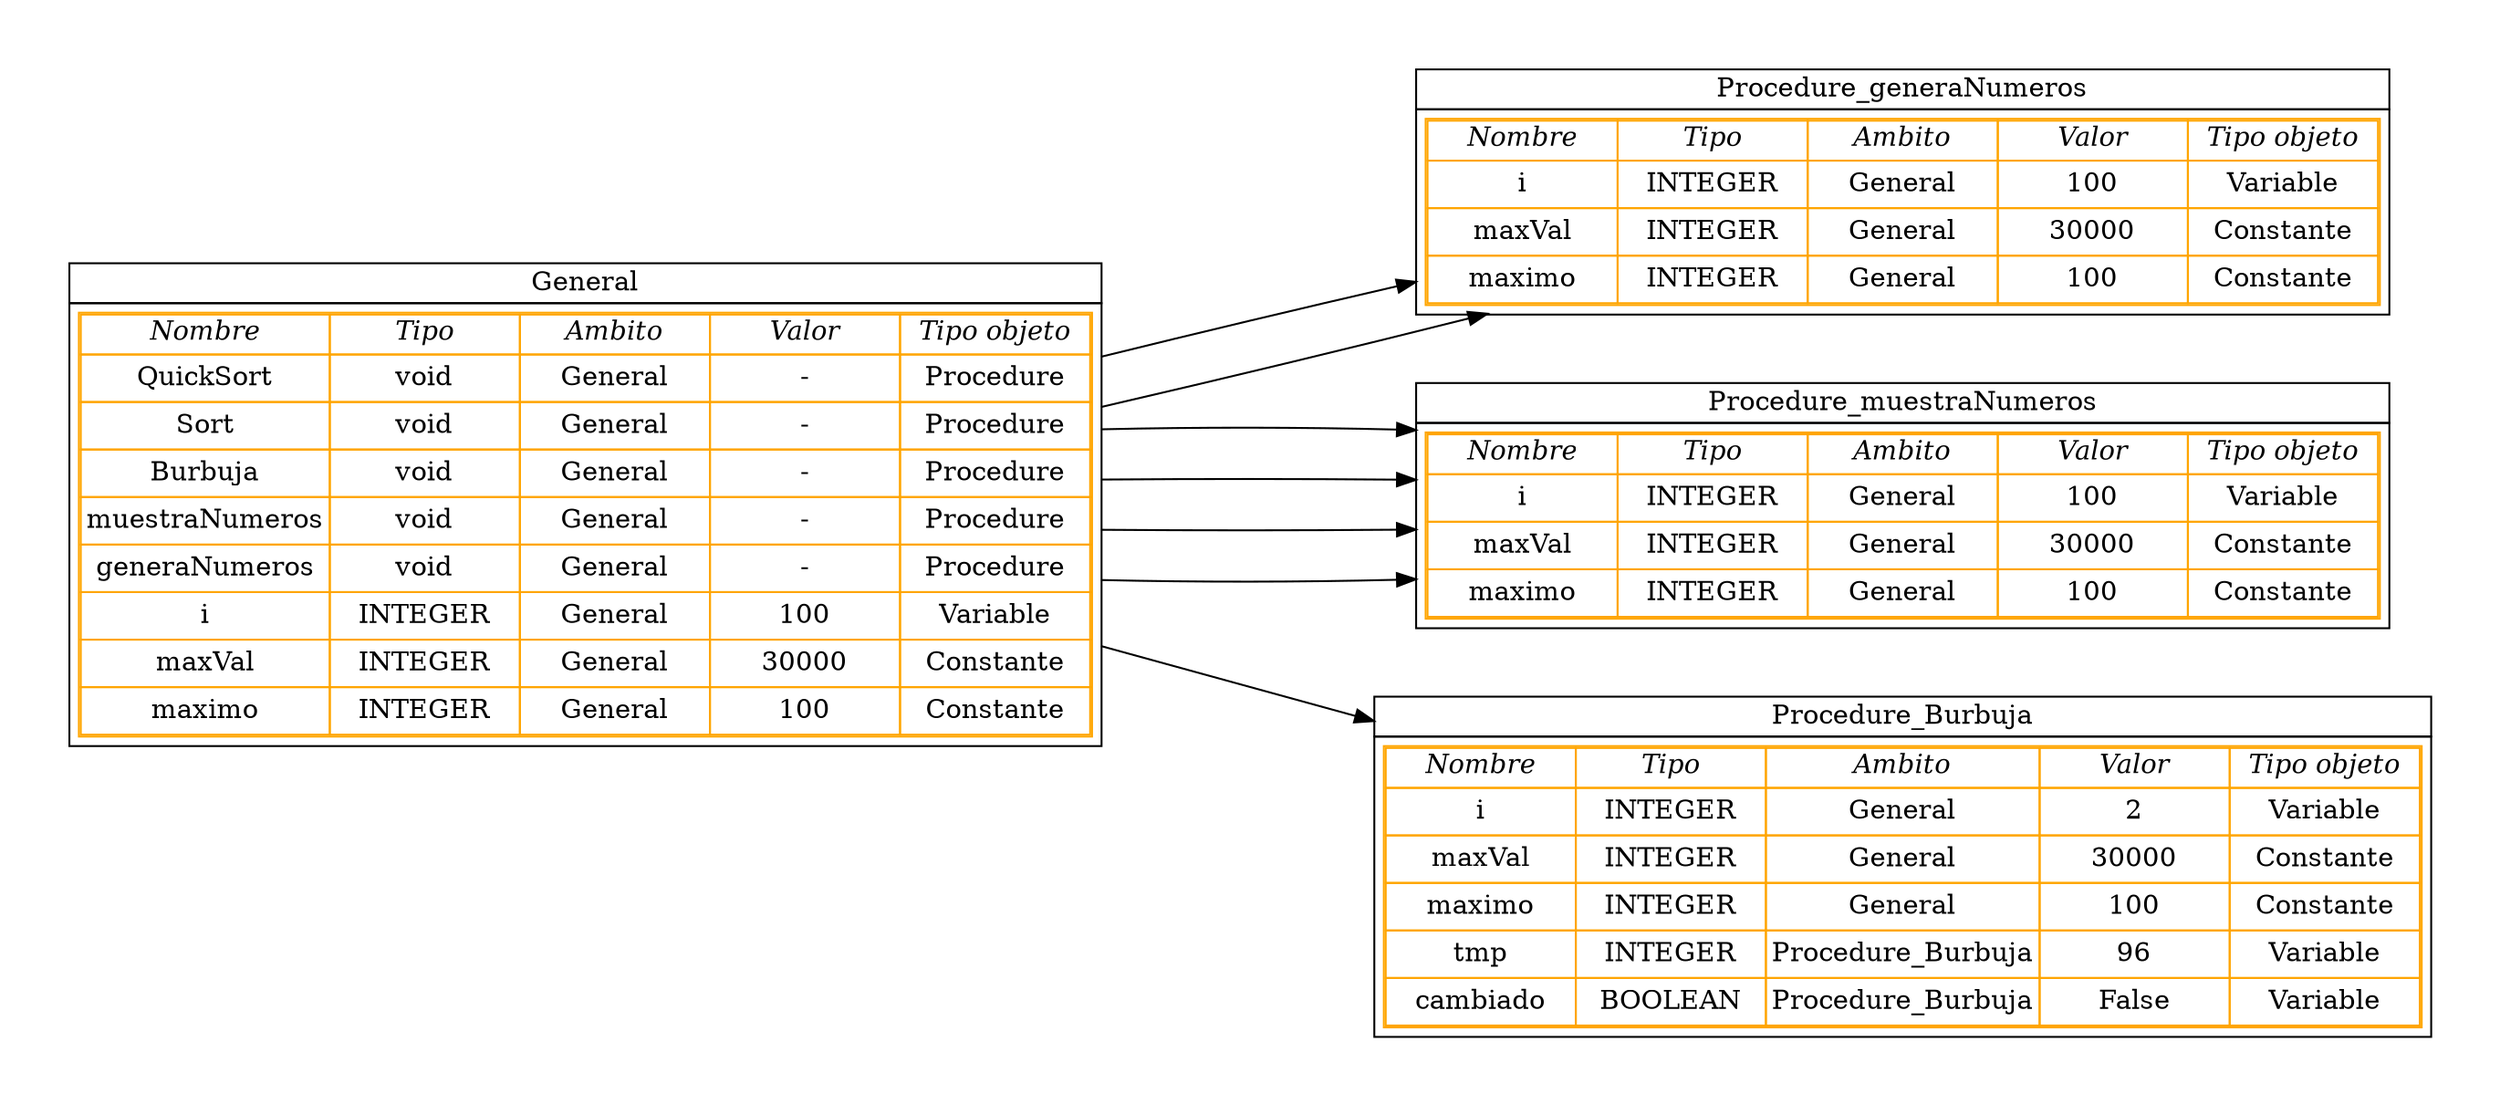 digraph G{
graph [pad="0.5", nodesep="0.5", ranksep="2"]
node[shape = plain]
rankdir = LR;
Procedure_generaNumeros[label=<
<table border='0' cellborder='1' cellspacing='0'>
<tr>
<td>Procedure_generaNumeros</td></tr>
<tr>
<td cellpadding='4'>
<table color='orange' cellspacing='0'>
<tr>
<td width='100'><i>Nombre</i></td>
<td width='100'><i>Tipo</i></td>
<td width='100'><i>Ambito</i></td>
<td width='100'><i>Valor</i></td>
<td width='100'><i>Tipo objeto</i></td>
</tr>

<tr>
	<td height='25'>i</td>
	<td height='25'>INTEGER</td>
	<td height='25'>General</td>
	<td height='25'>100</td>
	<td height='25'>Variable</td>
</tr>
<tr>
	<td height='25'>maxVal</td>
	<td height='25'>INTEGER</td>
	<td height='25'>General</td>
	<td height='25'>30000</td>
	<td height='25'>Constante</td>
</tr>
<tr>
	<td height='25'>maximo</td>
	<td height='25'>INTEGER</td>
	<td height='25'>General</td>
	<td height='25'>100</td>
	<td height='25'>Constante</td>
</tr></table>
</td>
</tr>
 </table>>];
Procedure_muestraNumeros[label=<
<table border='0' cellborder='1' cellspacing='0'>
<tr>
<td>Procedure_muestraNumeros</td></tr>
<tr>
<td cellpadding='4'>
<table color='orange' cellspacing='0'>
<tr>
<td width='100'><i>Nombre</i></td>
<td width='100'><i>Tipo</i></td>
<td width='100'><i>Ambito</i></td>
<td width='100'><i>Valor</i></td>
<td width='100'><i>Tipo objeto</i></td>
</tr>

<tr>
	<td height='25'>i</td>
	<td height='25'>INTEGER</td>
	<td height='25'>General</td>
	<td height='25'>100</td>
	<td height='25'>Variable</td>
</tr>
<tr>
	<td height='25'>maxVal</td>
	<td height='25'>INTEGER</td>
	<td height='25'>General</td>
	<td height='25'>30000</td>
	<td height='25'>Constante</td>
</tr>
<tr>
	<td height='25'>maximo</td>
	<td height='25'>INTEGER</td>
	<td height='25'>General</td>
	<td height='25'>100</td>
	<td height='25'>Constante</td>
</tr></table>
</td>
</tr>
 </table>>];
Procedure_Burbuja[label=<
<table border='0' cellborder='1' cellspacing='0'>
<tr>
<td>Procedure_Burbuja</td></tr>
<tr>
<td cellpadding='4'>
<table color='orange' cellspacing='0'>
<tr>
<td width='100'><i>Nombre</i></td>
<td width='100'><i>Tipo</i></td>
<td width='100'><i>Ambito</i></td>
<td width='100'><i>Valor</i></td>
<td width='100'><i>Tipo objeto</i></td>
</tr>

<tr>
	<td height='25'>i</td>
	<td height='25'>INTEGER</td>
	<td height='25'>General</td>
	<td height='25'>2</td>
	<td height='25'>Variable</td>
</tr>
<tr>
	<td height='25'>maxVal</td>
	<td height='25'>INTEGER</td>
	<td height='25'>General</td>
	<td height='25'>30000</td>
	<td height='25'>Constante</td>
</tr>
<tr>
	<td height='25'>maximo</td>
	<td height='25'>INTEGER</td>
	<td height='25'>General</td>
	<td height='25'>100</td>
	<td height='25'>Constante</td>
</tr>
<tr>
	<td height='25'>tmp</td>
	<td height='25'>INTEGER</td>
	<td height='25'>Procedure_Burbuja</td>
	<td height='25'>96</td>
	<td height='25'>Variable</td>
</tr>
<tr>
	<td height='25'>cambiado</td>
	<td height='25'>BOOLEAN</td>
	<td height='25'>Procedure_Burbuja</td>
	<td height='25'>False</td>
	<td height='25'>Variable</td>
</tr></table>
</td>
</tr>
 </table>>];
Procedure_muestraNumeros[label=<
<table border='0' cellborder='1' cellspacing='0'>
<tr>
<td>Procedure_muestraNumeros</td></tr>
<tr>
<td cellpadding='4'>
<table color='orange' cellspacing='0'>
<tr>
<td width='100'><i>Nombre</i></td>
<td width='100'><i>Tipo</i></td>
<td width='100'><i>Ambito</i></td>
<td width='100'><i>Valor</i></td>
<td width='100'><i>Tipo objeto</i></td>
</tr>

<tr>
	<td height='25'>i</td>
	<td height='25'>INTEGER</td>
	<td height='25'>General</td>
	<td height='25'>100</td>
	<td height='25'>Variable</td>
</tr>
<tr>
	<td height='25'>maxVal</td>
	<td height='25'>INTEGER</td>
	<td height='25'>General</td>
	<td height='25'>30000</td>
	<td height='25'>Constante</td>
</tr>
<tr>
	<td height='25'>maximo</td>
	<td height='25'>INTEGER</td>
	<td height='25'>General</td>
	<td height='25'>100</td>
	<td height='25'>Constante</td>
</tr></table>
</td>
</tr>
 </table>>];
Procedure_generaNumeros[label=<
<table border='0' cellborder='1' cellspacing='0'>
<tr>
<td>Procedure_generaNumeros</td></tr>
<tr>
<td cellpadding='4'>
<table color='orange' cellspacing='0'>
<tr>
<td width='100'><i>Nombre</i></td>
<td width='100'><i>Tipo</i></td>
<td width='100'><i>Ambito</i></td>
<td width='100'><i>Valor</i></td>
<td width='100'><i>Tipo objeto</i></td>
</tr>

<tr>
	<td height='25'>i</td>
	<td height='25'>INTEGER</td>
	<td height='25'>General</td>
	<td height='25'>100</td>
	<td height='25'>Variable</td>
</tr>
<tr>
	<td height='25'>maxVal</td>
	<td height='25'>INTEGER</td>
	<td height='25'>General</td>
	<td height='25'>30000</td>
	<td height='25'>Constante</td>
</tr>
<tr>
	<td height='25'>maximo</td>
	<td height='25'>INTEGER</td>
	<td height='25'>General</td>
	<td height='25'>100</td>
	<td height='25'>Constante</td>
</tr></table>
</td>
</tr>
 </table>>];
Procedure_muestraNumeros[label=<
<table border='0' cellborder='1' cellspacing='0'>
<tr>
<td>Procedure_muestraNumeros</td></tr>
<tr>
<td cellpadding='4'>
<table color='orange' cellspacing='0'>
<tr>
<td width='100'><i>Nombre</i></td>
<td width='100'><i>Tipo</i></td>
<td width='100'><i>Ambito</i></td>
<td width='100'><i>Valor</i></td>
<td width='100'><i>Tipo objeto</i></td>
</tr>

<tr>
	<td height='25'>i</td>
	<td height='25'>INTEGER</td>
	<td height='25'>General</td>
	<td height='25'>100</td>
	<td height='25'>Variable</td>
</tr>
<tr>
	<td height='25'>maxVal</td>
	<td height='25'>INTEGER</td>
	<td height='25'>General</td>
	<td height='25'>30000</td>
	<td height='25'>Constante</td>
</tr>
<tr>
	<td height='25'>maximo</td>
	<td height='25'>INTEGER</td>
	<td height='25'>General</td>
	<td height='25'>100</td>
	<td height='25'>Constante</td>
</tr></table>
</td>
</tr>
 </table>>];
Procedure_muestraNumeros[label=<
<table border='0' cellborder='1' cellspacing='0'>
<tr>
<td>Procedure_muestraNumeros</td></tr>
<tr>
<td cellpadding='4'>
<table color='orange' cellspacing='0'>
<tr>
<td width='100'><i>Nombre</i></td>
<td width='100'><i>Tipo</i></td>
<td width='100'><i>Ambito</i></td>
<td width='100'><i>Valor</i></td>
<td width='100'><i>Tipo objeto</i></td>
</tr>

<tr>
	<td height='25'>i</td>
	<td height='25'>INTEGER</td>
	<td height='25'>General</td>
	<td height='25'>100</td>
	<td height='25'>Variable</td>
</tr>
<tr>
	<td height='25'>maxVal</td>
	<td height='25'>INTEGER</td>
	<td height='25'>General</td>
	<td height='25'>30000</td>
	<td height='25'>Constante</td>
</tr>
<tr>
	<td height='25'>maximo</td>
	<td height='25'>INTEGER</td>
	<td height='25'>General</td>
	<td height='25'>100</td>
	<td height='25'>Constante</td>
</tr></table>
</td>
</tr>
 </table>>];
General[label=<
<table border='0' cellborder='1' cellspacing='0'>
<tr>
<td>General</td></tr>
<tr>
<td cellpadding='4'>
<table color='orange' cellspacing='0'>
<tr>
<td width='100'><i>Nombre</i></td>
<td width='100'><i>Tipo</i></td>
<td width='100'><i>Ambito</i></td>
<td width='100'><i>Valor</i></td>
<td width='100'><i>Tipo objeto</i></td>
</tr>
<tr>
<td height='25'>QuickSort</td>
<td height='25'>void</td>
<td height='25'>General</td>
<td height='25'>-</td>
<td height='25'>Procedure</td>
</tr><tr>
<td height='25'>Sort</td>
<td height='25'>void</td>
<td height='25'>General</td>
<td height='25'>-</td>
<td height='25'>Procedure</td>
</tr><tr>
<td height='25'>Burbuja</td>
<td height='25'>void</td>
<td height='25'>General</td>
<td height='25'>-</td>
<td height='25'>Procedure</td>
</tr><tr>
<td height='25'>muestraNumeros</td>
<td height='25'>void</td>
<td height='25'>General</td>
<td height='25'>-</td>
<td height='25'>Procedure</td>
</tr><tr>
<td height='25'>generaNumeros</td>
<td height='25'>void</td>
<td height='25'>General</td>
<td height='25'>-</td>
<td height='25'>Procedure</td>
</tr>
<tr>
	<td height='25'>i</td>
	<td height='25'>INTEGER</td>
	<td height='25'>General</td>
	<td height='25'>100</td>
	<td height='25'>Variable</td>
</tr>
<tr>
	<td height='25'>maxVal</td>
	<td height='25'>INTEGER</td>
	<td height='25'>General</td>
	<td height='25'>30000</td>
	<td height='25'>Constante</td>
</tr>
<tr>
	<td height='25'>maximo</td>
	<td height='25'>INTEGER</td>
	<td height='25'>General</td>
	<td height='25'>100</td>
	<td height='25'>Constante</td>
</tr></table>
</td>
</tr>
 </table>>];
General->Procedure_generaNumeros;
General->Procedure_muestraNumeros;
General->Procedure_Burbuja;
General->Procedure_muestraNumeros;
General->Procedure_generaNumeros;
General->Procedure_muestraNumeros;
General->Procedure_muestraNumeros;
}